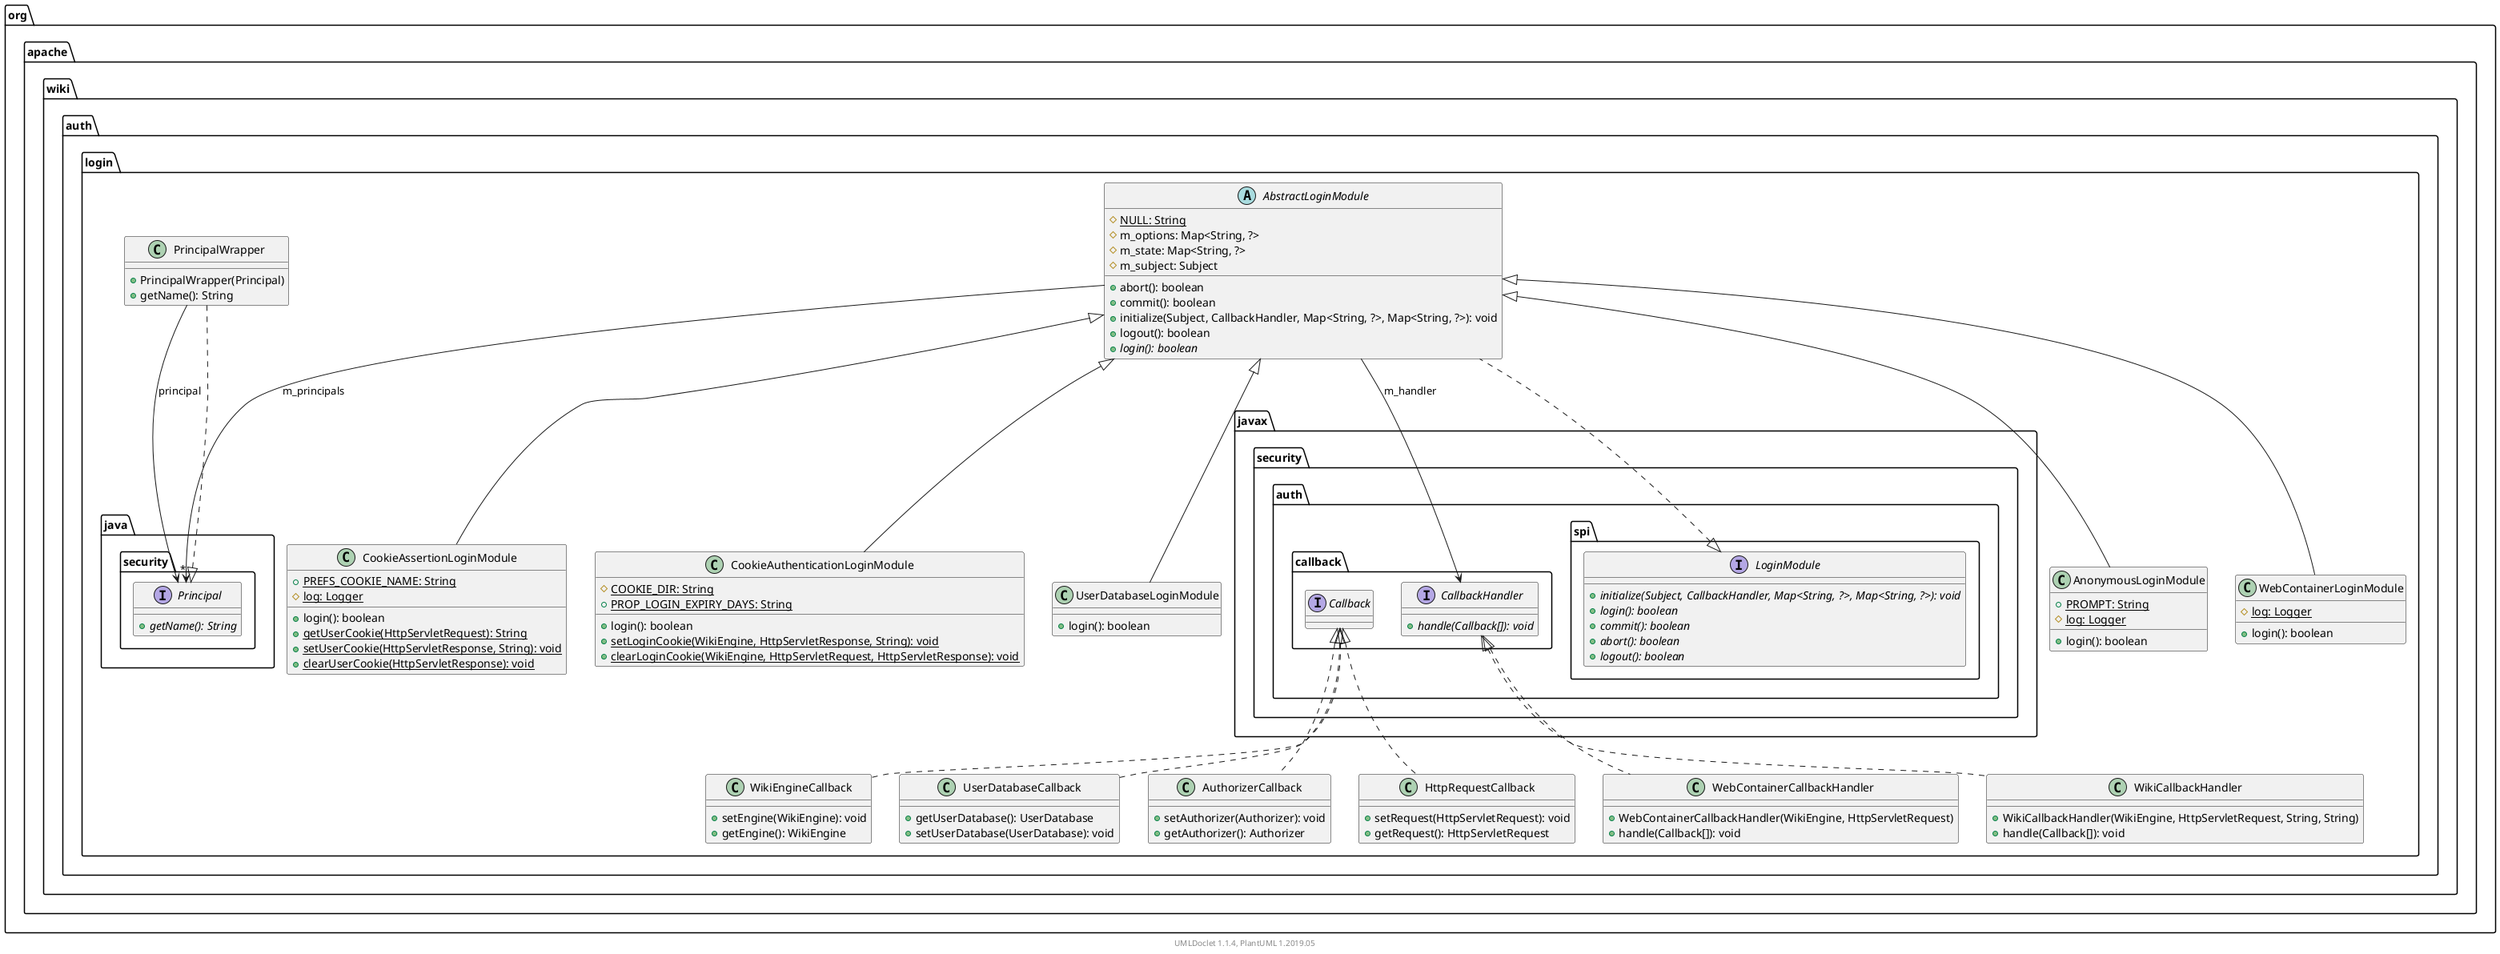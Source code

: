 @startuml

    namespace org.apache.wiki.auth.login {

        class WikiEngineCallback [[WikiEngineCallback.html]] {
            +setEngine(WikiEngine): void
            +getEngine(): WikiEngine
        }

        class AnonymousLoginModule [[AnonymousLoginModule.html]] {
            {static} +PROMPT: String
            {static} #log: Logger
            +login(): boolean
        }

        class UserDatabaseCallback [[UserDatabaseCallback.html]] {
            +getUserDatabase(): UserDatabase
            +setUserDatabase(UserDatabase): void
        }

        class AuthorizerCallback [[AuthorizerCallback.html]] {
            +setAuthorizer(Authorizer): void
            +getAuthorizer(): Authorizer
        }

        abstract class AbstractLoginModule [[AbstractLoginModule.html]] {
            {static} #NULL: String
            #m_options: Map<String, ?>
            #m_state: Map<String, ?>
            #m_subject: Subject
            +abort(): boolean
            +commit(): boolean
            +initialize(Subject, CallbackHandler, Map<String, ?>, Map<String, ?>): void
            +logout(): boolean
            {abstract} +login(): boolean
        }

        class WebContainerLoginModule [[WebContainerLoginModule.html]] {
            {static} #log: Logger
            +login(): boolean
        }

        class PrincipalWrapper [[PrincipalWrapper.html]] {
            +PrincipalWrapper(Principal)
            +getName(): String
        }

        class CookieAssertionLoginModule [[CookieAssertionLoginModule.html]] {
            {static} +PREFS_COOKIE_NAME: String
            {static} #log: Logger
            +login(): boolean
            {static} +getUserCookie(HttpServletRequest): String
            {static} +setUserCookie(HttpServletResponse, String): void
            {static} +clearUserCookie(HttpServletResponse): void
        }

        class WebContainerCallbackHandler [[WebContainerCallbackHandler.html]] {
            +WebContainerCallbackHandler(WikiEngine, HttpServletRequest)
            +handle(Callback[]): void
        }

        class CookieAuthenticationLoginModule [[CookieAuthenticationLoginModule.html]] {
            {static} #COOKIE_DIR: String
            {static} +PROP_LOGIN_EXPIRY_DAYS: String
            +login(): boolean
            {static} +setLoginCookie(WikiEngine, HttpServletResponse, String): void
            {static} +clearLoginCookie(WikiEngine, HttpServletRequest, HttpServletResponse): void
        }

        class WikiCallbackHandler [[WikiCallbackHandler.html]] {
            +WikiCallbackHandler(WikiEngine, HttpServletRequest, String, String)
            +handle(Callback[]): void
        }

        class HttpRequestCallback [[HttpRequestCallback.html]] {
            +setRequest(HttpServletRequest): void
            +getRequest(): HttpServletRequest
        }

        class UserDatabaseLoginModule [[UserDatabaseLoginModule.html]] {
            +login(): boolean
        }

        interface javax.security.auth.callback.Callback
        javax.security.auth.callback.Callback <|.. WikiEngineCallback

        AbstractLoginModule <|-- AnonymousLoginModule

        javax.security.auth.callback.Callback <|.. UserDatabaseCallback

        javax.security.auth.callback.Callback <|.. AuthorizerCallback

        interface javax.security.auth.spi.LoginModule {
            {abstract} +initialize(Subject, CallbackHandler, Map<String, ?>, Map<String, ?>): void
            {abstract} +login(): boolean
            {abstract} +commit(): boolean
            {abstract} +abort(): boolean
            {abstract} +logout(): boolean
        }
        javax.security.auth.spi.LoginModule <|.. AbstractLoginModule

        AbstractLoginModule <|-- WebContainerLoginModule

        interface java.security.Principal {
            {abstract} +getName(): String
        }
        java.security.Principal <|.. PrincipalWrapper

        AbstractLoginModule <|-- CookieAssertionLoginModule

        interface javax.security.auth.callback.CallbackHandler {
            {abstract} +handle(Callback[]): void
        }
        javax.security.auth.callback.CallbackHandler <|.. WebContainerCallbackHandler

        AbstractLoginModule <|-- CookieAuthenticationLoginModule

        javax.security.auth.callback.CallbackHandler <|.. WikiCallbackHandler

        javax.security.auth.callback.Callback <|.. HttpRequestCallback

        AbstractLoginModule <|-- UserDatabaseLoginModule

        AbstractLoginModule --> javax.security.auth.callback.CallbackHandler: m_handler

        AbstractLoginModule --> "*" java.security.Principal: m_principals

        PrincipalWrapper --> java.security.Principal: principal

    }


    center footer UMLDoclet 1.1.4, PlantUML 1.2019.05
@enduml
